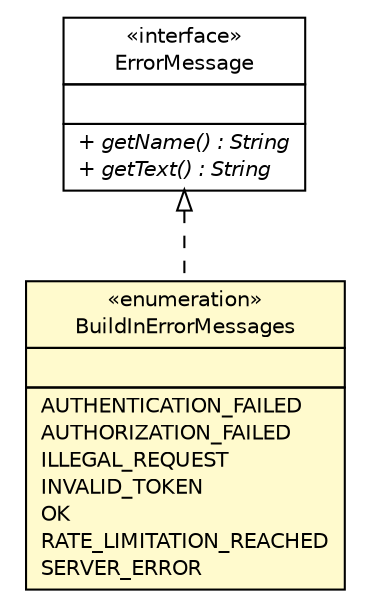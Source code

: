 #!/usr/local/bin/dot
#
# Class diagram 
# Generated by UMLGraph version R5_6-24-gf6e263 (http://www.umlgraph.org/)
#

digraph G {
	edge [fontname="Helvetica",fontsize=10,labelfontname="Helvetica",labelfontsize=10];
	node [fontname="Helvetica",fontsize=10,shape=plaintext];
	nodesep=0.25;
	ranksep=0.5;
	// top.infra.localization.BuildInErrorMessages
	c70 [label=<<table title="top.infra.localization.BuildInErrorMessages" border="0" cellborder="1" cellspacing="0" cellpadding="2" port="p" bgcolor="lemonChiffon" href="./BuildInErrorMessages.html">
		<tr><td><table border="0" cellspacing="0" cellpadding="1">
<tr><td align="center" balign="center"> &#171;enumeration&#187; </td></tr>
<tr><td align="center" balign="center"> BuildInErrorMessages </td></tr>
		</table></td></tr>
		<tr><td><table border="0" cellspacing="0" cellpadding="1">
<tr><td align="left" balign="left">  </td></tr>
		</table></td></tr>
		<tr><td><table border="0" cellspacing="0" cellpadding="1">
<tr><td align="left" balign="left"> AUTHENTICATION_FAILED </td></tr>
<tr><td align="left" balign="left"> AUTHORIZATION_FAILED </td></tr>
<tr><td align="left" balign="left"> ILLEGAL_REQUEST </td></tr>
<tr><td align="left" balign="left"> INVALID_TOKEN </td></tr>
<tr><td align="left" balign="left"> OK </td></tr>
<tr><td align="left" balign="left"> RATE_LIMITATION_REACHED </td></tr>
<tr><td align="left" balign="left"> SERVER_ERROR </td></tr>
		</table></td></tr>
		</table>>, URL="./BuildInErrorMessages.html", fontname="Helvetica", fontcolor="black", fontsize=10.0];
	// top.infra.core.ErrorMessage
	c76 [label=<<table title="top.infra.core.ErrorMessage" border="0" cellborder="1" cellspacing="0" cellpadding="2" port="p" href="../core/ErrorMessage.html">
		<tr><td><table border="0" cellspacing="0" cellpadding="1">
<tr><td align="center" balign="center"> &#171;interface&#187; </td></tr>
<tr><td align="center" balign="center"> ErrorMessage </td></tr>
		</table></td></tr>
		<tr><td><table border="0" cellspacing="0" cellpadding="1">
<tr><td align="left" balign="left">  </td></tr>
		</table></td></tr>
		<tr><td><table border="0" cellspacing="0" cellpadding="1">
<tr><td align="left" balign="left"><font face="Helvetica-Oblique" point-size="10.0"> + getName() : String </font></td></tr>
<tr><td align="left" balign="left"><font face="Helvetica-Oblique" point-size="10.0"> + getText() : String </font></td></tr>
		</table></td></tr>
		</table>>, URL="../core/ErrorMessage.html", fontname="Helvetica", fontcolor="black", fontsize=10.0];
	//top.infra.localization.BuildInErrorMessages implements top.infra.core.ErrorMessage
	c76:p -> c70:p [dir=back,arrowtail=empty,style=dashed];
}

